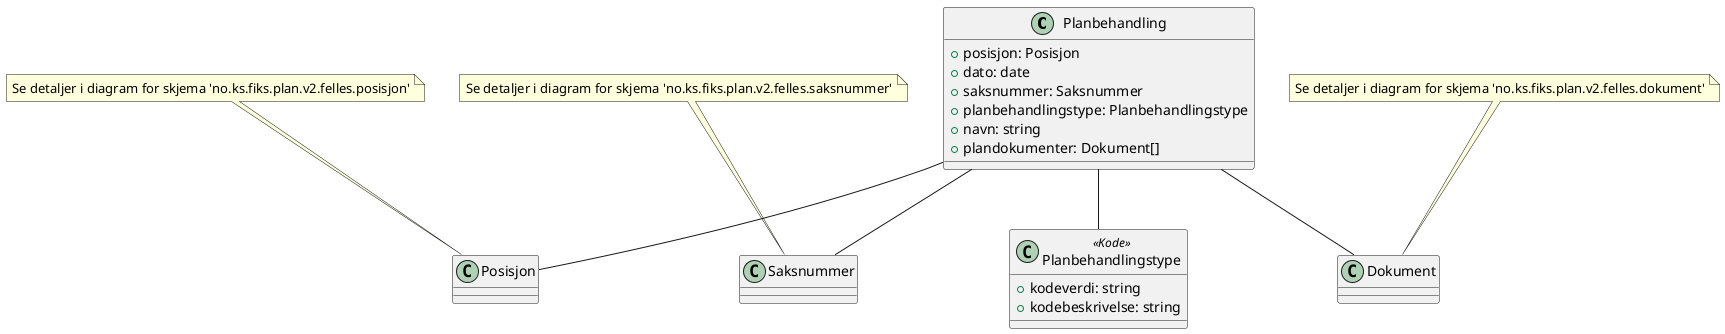 @startuml
class Planbehandling {
    +posisjon: Posisjon
    +dato: date
    +saksnummer: Saksnummer
    +planbehandlingstype: Planbehandlingstype
    +navn: string
    +plandokumenter: Dokument[]
}

Planbehandling -- Posisjon
Planbehandling -- Saksnummer
Planbehandling -- Planbehandlingstype
Planbehandling -- Dokument

note top of Posisjon : Se detaljer i diagram for skjema 'no.ks.fiks.plan.v2.felles.posisjon'
note top of Saksnummer : Se detaljer i diagram for skjema 'no.ks.fiks.plan.v2.felles.saksnummer'
note top of Dokument : Se detaljer i diagram for skjema 'no.ks.fiks.plan.v2.felles.dokument'

class Planbehandlingstype <<Kode>> {
    +kodeverdi: string
    +kodebeskrivelse: string
}

@enduml